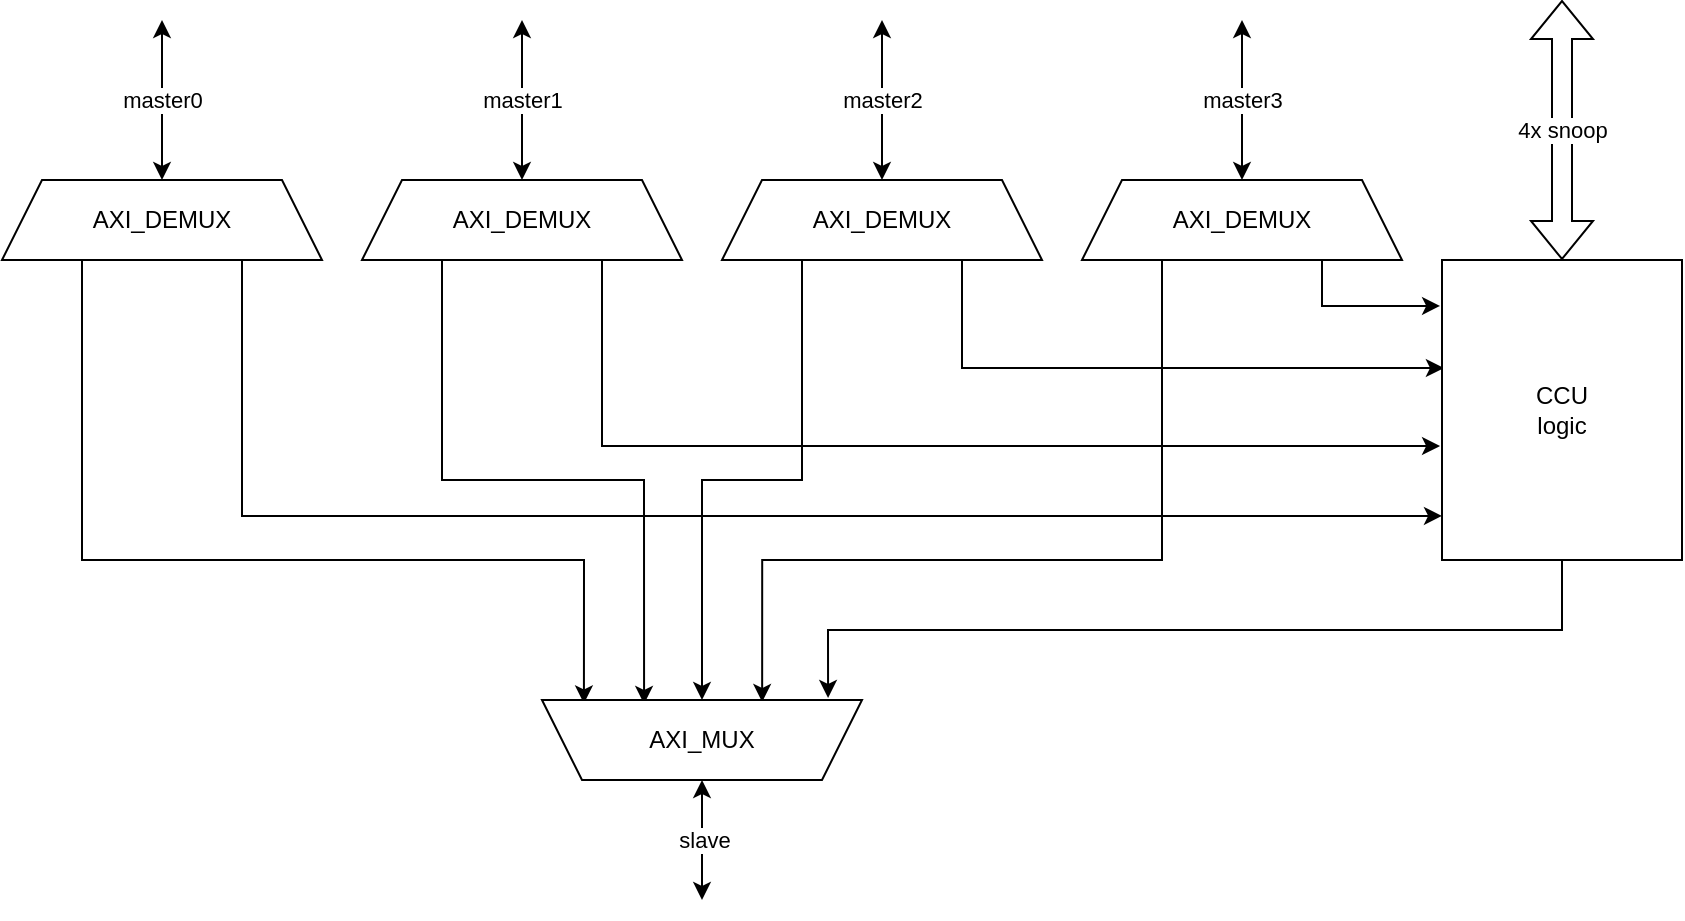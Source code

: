 <mxfile version="20.4.1" type="embed"><diagram id="JUH28zfm4aMiIRyT821z" name="Page-1"><mxGraphModel dx="1420" dy="783" grid="1" gridSize="10" guides="1" tooltips="1" connect="1" arrows="1" fold="1" page="1" pageScale="1" pageWidth="850" pageHeight="1100" math="0" shadow="0"><root><mxCell id="0"/><mxCell id="1" parent="0"/><mxCell id="bSUaXpYKzy4aMiKpspOf-10" style="edgeStyle=orthogonalEdgeStyle;rounded=0;orthogonalLoop=1;jettySize=auto;html=1;exitX=0.25;exitY=1;exitDx=0;exitDy=0;entryX=0.131;entryY=0.957;entryDx=0;entryDy=0;entryPerimeter=0;" parent="1" source="bSUaXpYKzy4aMiKpspOf-1" target="bSUaXpYKzy4aMiKpspOf-5" edge="1"><mxGeometry relative="1" as="geometry"><Array as="points"><mxPoint x="80" y="390"/><mxPoint x="331" y="390"/></Array></mxGeometry></mxCell><mxCell id="bSUaXpYKzy4aMiKpspOf-24" style="edgeStyle=orthogonalEdgeStyle;rounded=0;orthogonalLoop=1;jettySize=auto;html=1;exitX=0.75;exitY=1;exitDx=0;exitDy=0;entryX=0;entryY=0.853;entryDx=0;entryDy=0;entryPerimeter=0;" parent="1" source="bSUaXpYKzy4aMiKpspOf-1" target="bSUaXpYKzy4aMiKpspOf-19" edge="1"><mxGeometry relative="1" as="geometry"/></mxCell><mxCell id="bSUaXpYKzy4aMiKpspOf-26" value="master0" style="edgeStyle=orthogonalEdgeStyle;rounded=0;orthogonalLoop=1;jettySize=auto;html=1;startArrow=classic;startFill=1;endArrow=classic;endFill=1;" parent="1" source="bSUaXpYKzy4aMiKpspOf-1" edge="1"><mxGeometry relative="1" as="geometry"><mxPoint x="120" y="120" as="targetPoint"/></mxGeometry></mxCell><mxCell id="bSUaXpYKzy4aMiKpspOf-1" value="AXI_DEMUX" style="shape=trapezoid;perimeter=trapezoidPerimeter;whiteSpace=wrap;html=1;fixedSize=1;" parent="1" vertex="1"><mxGeometry x="40" y="200" width="160" height="40" as="geometry"/></mxCell><mxCell id="bSUaXpYKzy4aMiKpspOf-7" style="edgeStyle=orthogonalEdgeStyle;rounded=0;orthogonalLoop=1;jettySize=auto;html=1;exitX=0.25;exitY=1;exitDx=0;exitDy=0;entryX=0.319;entryY=0.95;entryDx=0;entryDy=0;entryPerimeter=0;" parent="1" source="bSUaXpYKzy4aMiKpspOf-2" target="bSUaXpYKzy4aMiKpspOf-5" edge="1"><mxGeometry relative="1" as="geometry"/></mxCell><mxCell id="bSUaXpYKzy4aMiKpspOf-23" style="edgeStyle=orthogonalEdgeStyle;rounded=0;orthogonalLoop=1;jettySize=auto;html=1;exitX=0.75;exitY=1;exitDx=0;exitDy=0;entryX=-0.008;entryY=0.62;entryDx=0;entryDy=0;entryPerimeter=0;" parent="1" source="bSUaXpYKzy4aMiKpspOf-2" target="bSUaXpYKzy4aMiKpspOf-19" edge="1"><mxGeometry relative="1" as="geometry"/></mxCell><mxCell id="bSUaXpYKzy4aMiKpspOf-27" value="&lt;div&gt;master1&lt;/div&gt;" style="edgeStyle=orthogonalEdgeStyle;rounded=0;orthogonalLoop=1;jettySize=auto;html=1;exitX=0.5;exitY=0;exitDx=0;exitDy=0;startArrow=classic;startFill=1;endArrow=classic;endFill=1;" parent="1" source="bSUaXpYKzy4aMiKpspOf-2" edge="1"><mxGeometry relative="1" as="geometry"><mxPoint x="300" y="120" as="targetPoint"/></mxGeometry></mxCell><mxCell id="bSUaXpYKzy4aMiKpspOf-2" value="AXI_DEMUX" style="shape=trapezoid;perimeter=trapezoidPerimeter;whiteSpace=wrap;html=1;fixedSize=1;" parent="1" vertex="1"><mxGeometry x="220" y="200" width="160" height="40" as="geometry"/></mxCell><mxCell id="bSUaXpYKzy4aMiKpspOf-8" style="edgeStyle=orthogonalEdgeStyle;rounded=0;orthogonalLoop=1;jettySize=auto;html=1;exitX=0.25;exitY=1;exitDx=0;exitDy=0;entryX=0.5;entryY=0;entryDx=0;entryDy=0;" parent="1" source="bSUaXpYKzy4aMiKpspOf-3" target="bSUaXpYKzy4aMiKpspOf-5" edge="1"><mxGeometry relative="1" as="geometry"/></mxCell><mxCell id="bSUaXpYKzy4aMiKpspOf-21" style="edgeStyle=orthogonalEdgeStyle;rounded=0;orthogonalLoop=1;jettySize=auto;html=1;exitX=0.75;exitY=1;exitDx=0;exitDy=0;entryX=0.008;entryY=0.36;entryDx=0;entryDy=0;entryPerimeter=0;" parent="1" source="bSUaXpYKzy4aMiKpspOf-3" target="bSUaXpYKzy4aMiKpspOf-19" edge="1"><mxGeometry relative="1" as="geometry"/></mxCell><mxCell id="bSUaXpYKzy4aMiKpspOf-28" value="master2" style="edgeStyle=orthogonalEdgeStyle;rounded=0;orthogonalLoop=1;jettySize=auto;html=1;exitX=0.5;exitY=0;exitDx=0;exitDy=0;startArrow=classic;startFill=1;endArrow=classic;endFill=1;" parent="1" source="bSUaXpYKzy4aMiKpspOf-3" edge="1"><mxGeometry relative="1" as="geometry"><mxPoint x="480" y="120" as="targetPoint"/></mxGeometry></mxCell><mxCell id="bSUaXpYKzy4aMiKpspOf-3" value="AXI_DEMUX" style="shape=trapezoid;perimeter=trapezoidPerimeter;whiteSpace=wrap;html=1;fixedSize=1;" parent="1" vertex="1"><mxGeometry x="400" y="200" width="160" height="40" as="geometry"/></mxCell><mxCell id="bSUaXpYKzy4aMiKpspOf-11" style="edgeStyle=orthogonalEdgeStyle;rounded=0;orthogonalLoop=1;jettySize=auto;html=1;exitX=0.25;exitY=1;exitDx=0;exitDy=0;entryX=0.688;entryY=0.975;entryDx=0;entryDy=0;entryPerimeter=0;" parent="1" source="bSUaXpYKzy4aMiKpspOf-4" target="bSUaXpYKzy4aMiKpspOf-5" edge="1"><mxGeometry relative="1" as="geometry"><Array as="points"><mxPoint x="620" y="390"/><mxPoint x="420" y="390"/></Array></mxGeometry></mxCell><mxCell id="bSUaXpYKzy4aMiKpspOf-20" style="edgeStyle=orthogonalEdgeStyle;rounded=0;orthogonalLoop=1;jettySize=auto;html=1;exitX=0.75;exitY=1;exitDx=0;exitDy=0;entryX=-0.008;entryY=0.153;entryDx=0;entryDy=0;entryPerimeter=0;" parent="1" source="bSUaXpYKzy4aMiKpspOf-4" target="bSUaXpYKzy4aMiKpspOf-19" edge="1"><mxGeometry relative="1" as="geometry"/></mxCell><mxCell id="bSUaXpYKzy4aMiKpspOf-29" value="master3" style="edgeStyle=orthogonalEdgeStyle;rounded=0;orthogonalLoop=1;jettySize=auto;html=1;exitX=0.5;exitY=0;exitDx=0;exitDy=0;startArrow=classic;startFill=1;endArrow=classic;endFill=1;" parent="1" source="bSUaXpYKzy4aMiKpspOf-4" edge="1"><mxGeometry relative="1" as="geometry"><mxPoint x="660" y="120" as="targetPoint"/></mxGeometry></mxCell><mxCell id="bSUaXpYKzy4aMiKpspOf-4" value="AXI_DEMUX" style="shape=trapezoid;perimeter=trapezoidPerimeter;whiteSpace=wrap;html=1;fixedSize=1;" parent="1" vertex="1"><mxGeometry x="580" y="200" width="160" height="40" as="geometry"/></mxCell><mxCell id="bSUaXpYKzy4aMiKpspOf-31" value="&lt;div&gt;slave&lt;/div&gt;" style="edgeStyle=orthogonalEdgeStyle;rounded=0;orthogonalLoop=1;jettySize=auto;html=1;exitX=0.5;exitY=1;exitDx=0;exitDy=0;startArrow=classic;startFill=1;endArrow=classic;endFill=1;" parent="1" source="bSUaXpYKzy4aMiKpspOf-5" edge="1"><mxGeometry relative="1" as="geometry"><mxPoint x="390" y="560" as="targetPoint"/></mxGeometry></mxCell><mxCell id="bSUaXpYKzy4aMiKpspOf-5" value="AXI_MUX" style="shape=trapezoid;perimeter=trapezoidPerimeter;whiteSpace=wrap;html=1;fixedSize=1;rotation=0;flipV=1;" parent="1" vertex="1"><mxGeometry x="310" y="460" width="160" height="40" as="geometry"/></mxCell><mxCell id="bSUaXpYKzy4aMiKpspOf-14" value="4x snoop" style="shape=flexArrow;endArrow=classic;startArrow=classic;html=1;rounded=0;exitX=0.5;exitY=0;exitDx=0;exitDy=0;" parent="1" source="bSUaXpYKzy4aMiKpspOf-19" edge="1"><mxGeometry width="100" height="100" relative="1" as="geometry"><mxPoint x="949.5" y="300" as="sourcePoint"/><mxPoint x="820" y="110" as="targetPoint"/></mxGeometry></mxCell><mxCell id="bSUaXpYKzy4aMiKpspOf-22" style="edgeStyle=orthogonalEdgeStyle;rounded=0;orthogonalLoop=1;jettySize=auto;html=1;exitX=0.5;exitY=1;exitDx=0;exitDy=0;entryX=0.894;entryY=1.025;entryDx=0;entryDy=0;entryPerimeter=0;" parent="1" source="bSUaXpYKzy4aMiKpspOf-19" target="bSUaXpYKzy4aMiKpspOf-5" edge="1"><mxGeometry relative="1" as="geometry"/></mxCell><mxCell id="bSUaXpYKzy4aMiKpspOf-19" value="&lt;div&gt;CCU&lt;/div&gt;&lt;div&gt;logic&lt;br&gt;&lt;/div&gt;" style="rounded=0;whiteSpace=wrap;html=1;" parent="1" vertex="1"><mxGeometry x="760" y="240" width="120" height="150" as="geometry"/></mxCell></root></mxGraphModel></diagram></mxfile>